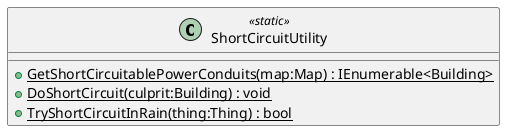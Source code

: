 @startuml
class ShortCircuitUtility <<static>> {
    + {static} GetShortCircuitablePowerConduits(map:Map) : IEnumerable<Building>
    + {static} DoShortCircuit(culprit:Building) : void
    + {static} TryShortCircuitInRain(thing:Thing) : bool
}
@enduml
